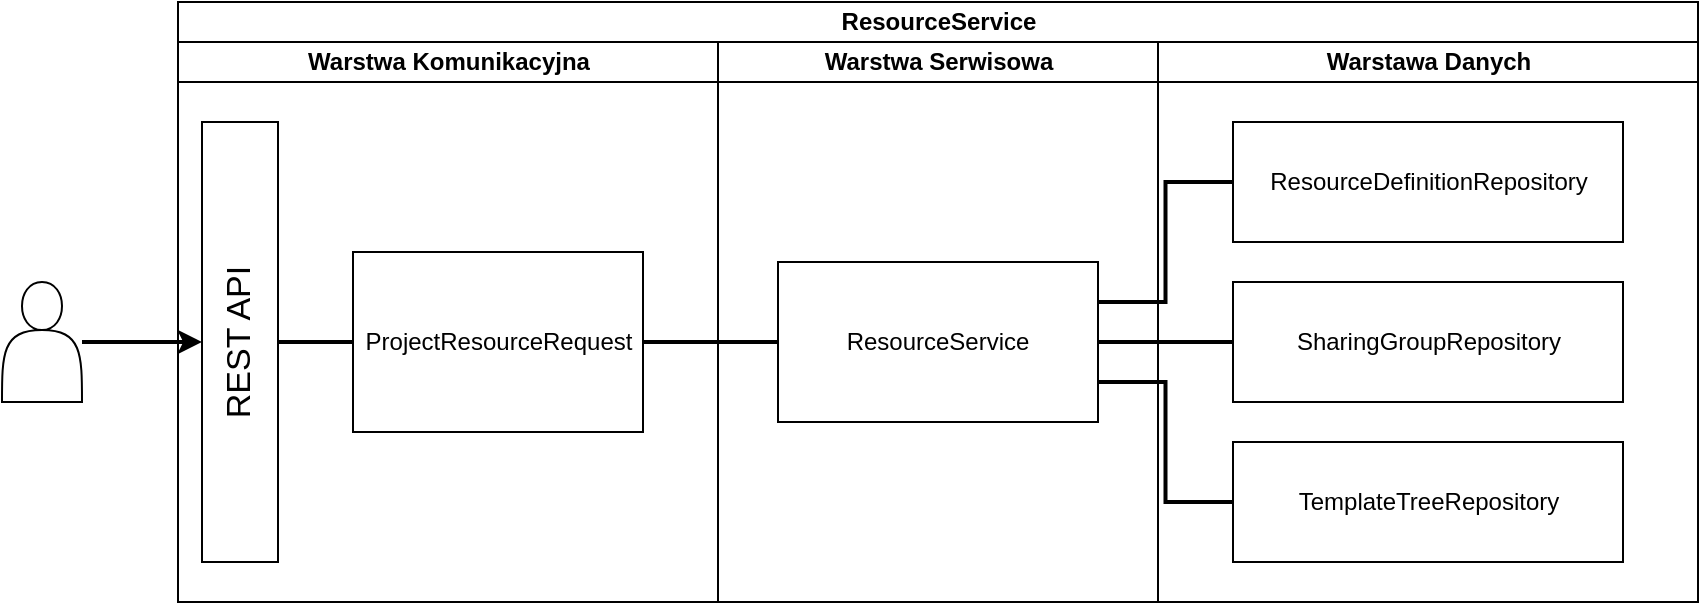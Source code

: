 <mxfile version="10.9.5" type="device"><diagram id="_fn8wPc3ETPHMq82jjY5" name="Page-1"><mxGraphModel dx="946" dy="682" grid="1" gridSize="10" guides="1" tooltips="1" connect="1" arrows="1" fold="1" page="1" pageScale="1" pageWidth="827" pageHeight="1169" math="0" shadow="0"><root><mxCell id="0"/><mxCell id="1" parent="0"/><mxCell id="3DQKw74uDAuPJYd0rQ36-1" value="ResourceService" style="swimlane;html=1;childLayout=stackLayout;resizeParent=1;resizeParentMax=0;startSize=20;" vertex="1" parent="1"><mxGeometry x="98" y="60" width="760" height="300" as="geometry"/></mxCell><mxCell id="3DQKw74uDAuPJYd0rQ36-2" value="Warstwa Komunikacyjna" style="swimlane;html=1;startSize=20;" vertex="1" parent="3DQKw74uDAuPJYd0rQ36-1"><mxGeometry y="20" width="270" height="280" as="geometry"/></mxCell><mxCell id="3DQKw74uDAuPJYd0rQ36-11" style="edgeStyle=orthogonalEdgeStyle;rounded=0;orthogonalLoop=1;jettySize=auto;html=1;exitX=1;exitY=0.5;exitDx=0;exitDy=0;entryX=0;entryY=0.5;entryDx=0;entryDy=0;startArrow=none;startFill=0;endArrow=none;endFill=0;strokeWidth=2;" edge="1" parent="3DQKw74uDAuPJYd0rQ36-2" source="3DQKw74uDAuPJYd0rQ36-6" target="3DQKw74uDAuPJYd0rQ36-8"><mxGeometry relative="1" as="geometry"/></mxCell><mxCell id="3DQKw74uDAuPJYd0rQ36-6" value="&lt;font style=&quot;font-size: 17px&quot;&gt;REST API&lt;/font&gt;" style="rounded=0;fillColor=none;whiteSpace=wrap;html=1;horizontal=0;" vertex="1" parent="3DQKw74uDAuPJYd0rQ36-2"><mxGeometry x="12" y="40" width="38" height="220" as="geometry"/></mxCell><mxCell id="3DQKw74uDAuPJYd0rQ36-8" value="ProjectResourceRequest" style="rounded=0;whiteSpace=wrap;html=1;fillColor=none;" vertex="1" parent="3DQKw74uDAuPJYd0rQ36-2"><mxGeometry x="87.5" y="105" width="145" height="90" as="geometry"/></mxCell><mxCell id="3DQKw74uDAuPJYd0rQ36-3" value="Warstwa Serwisowa" style="swimlane;html=1;startSize=20;" vertex="1" parent="3DQKw74uDAuPJYd0rQ36-1"><mxGeometry x="270" y="20" width="220" height="280" as="geometry"/></mxCell><mxCell id="3DQKw74uDAuPJYd0rQ36-15" value="ResourceService" style="rounded=0;whiteSpace=wrap;html=1;fillColor=none;" vertex="1" parent="3DQKw74uDAuPJYd0rQ36-3"><mxGeometry x="30" y="110" width="160" height="80" as="geometry"/></mxCell><mxCell id="3DQKw74uDAuPJYd0rQ36-4" value="Warstawa Danych" style="swimlane;html=1;startSize=20;" vertex="1" parent="3DQKw74uDAuPJYd0rQ36-1"><mxGeometry x="490" y="20" width="270" height="280" as="geometry"/></mxCell><mxCell id="3DQKw74uDAuPJYd0rQ36-12" value="ResourceDefinitionRepository" style="rounded=0;whiteSpace=wrap;html=1;fillColor=none;" vertex="1" parent="3DQKw74uDAuPJYd0rQ36-4"><mxGeometry x="37.5" y="40" width="195" height="60" as="geometry"/></mxCell><mxCell id="3DQKw74uDAuPJYd0rQ36-13" value="SharingGroupRepository" style="rounded=0;whiteSpace=wrap;html=1;fillColor=none;" vertex="1" parent="3DQKw74uDAuPJYd0rQ36-4"><mxGeometry x="37.5" y="120" width="195" height="60" as="geometry"/></mxCell><mxCell id="3DQKw74uDAuPJYd0rQ36-14" value="TemplateTreeRepository" style="rounded=0;whiteSpace=wrap;html=1;fillColor=none;" vertex="1" parent="3DQKw74uDAuPJYd0rQ36-4"><mxGeometry x="37.5" y="200" width="195" height="60" as="geometry"/></mxCell><mxCell id="3DQKw74uDAuPJYd0rQ36-16" style="edgeStyle=orthogonalEdgeStyle;rounded=0;orthogonalLoop=1;jettySize=auto;html=1;exitX=1;exitY=0.5;exitDx=0;exitDy=0;entryX=0;entryY=0.5;entryDx=0;entryDy=0;startArrow=none;startFill=0;endArrow=none;endFill=0;strokeWidth=2;" edge="1" parent="3DQKw74uDAuPJYd0rQ36-1" source="3DQKw74uDAuPJYd0rQ36-8" target="3DQKw74uDAuPJYd0rQ36-15"><mxGeometry relative="1" as="geometry"/></mxCell><mxCell id="3DQKw74uDAuPJYd0rQ36-17" style="edgeStyle=orthogonalEdgeStyle;rounded=0;orthogonalLoop=1;jettySize=auto;html=1;exitX=1;exitY=0.25;exitDx=0;exitDy=0;entryX=0;entryY=0.5;entryDx=0;entryDy=0;startArrow=none;startFill=0;endArrow=none;endFill=0;strokeWidth=2;" edge="1" parent="3DQKw74uDAuPJYd0rQ36-1" source="3DQKw74uDAuPJYd0rQ36-15" target="3DQKw74uDAuPJYd0rQ36-12"><mxGeometry relative="1" as="geometry"/></mxCell><mxCell id="3DQKw74uDAuPJYd0rQ36-18" style="edgeStyle=orthogonalEdgeStyle;rounded=0;orthogonalLoop=1;jettySize=auto;html=1;exitX=1;exitY=0.5;exitDx=0;exitDy=0;entryX=0;entryY=0.5;entryDx=0;entryDy=0;startArrow=none;startFill=0;endArrow=none;endFill=0;strokeWidth=2;" edge="1" parent="3DQKw74uDAuPJYd0rQ36-1" source="3DQKw74uDAuPJYd0rQ36-15" target="3DQKw74uDAuPJYd0rQ36-13"><mxGeometry relative="1" as="geometry"/></mxCell><mxCell id="3DQKw74uDAuPJYd0rQ36-19" style="edgeStyle=orthogonalEdgeStyle;rounded=0;orthogonalLoop=1;jettySize=auto;html=1;exitX=1;exitY=0.75;exitDx=0;exitDy=0;entryX=0;entryY=0.5;entryDx=0;entryDy=0;startArrow=none;startFill=0;endArrow=none;endFill=0;strokeWidth=2;" edge="1" parent="3DQKw74uDAuPJYd0rQ36-1" source="3DQKw74uDAuPJYd0rQ36-15" target="3DQKw74uDAuPJYd0rQ36-14"><mxGeometry relative="1" as="geometry"/></mxCell><mxCell id="3DQKw74uDAuPJYd0rQ36-7" style="edgeStyle=orthogonalEdgeStyle;rounded=0;orthogonalLoop=1;jettySize=auto;html=1;entryX=0;entryY=0.5;entryDx=0;entryDy=0;strokeWidth=2;" edge="1" parent="1" source="3DQKw74uDAuPJYd0rQ36-5" target="3DQKw74uDAuPJYd0rQ36-6"><mxGeometry relative="1" as="geometry"/></mxCell><mxCell id="3DQKw74uDAuPJYd0rQ36-5" value="" style="shape=actor;whiteSpace=wrap;html=1;" vertex="1" parent="1"><mxGeometry x="10" y="200" width="40" height="60" as="geometry"/></mxCell></root></mxGraphModel></diagram></mxfile>
